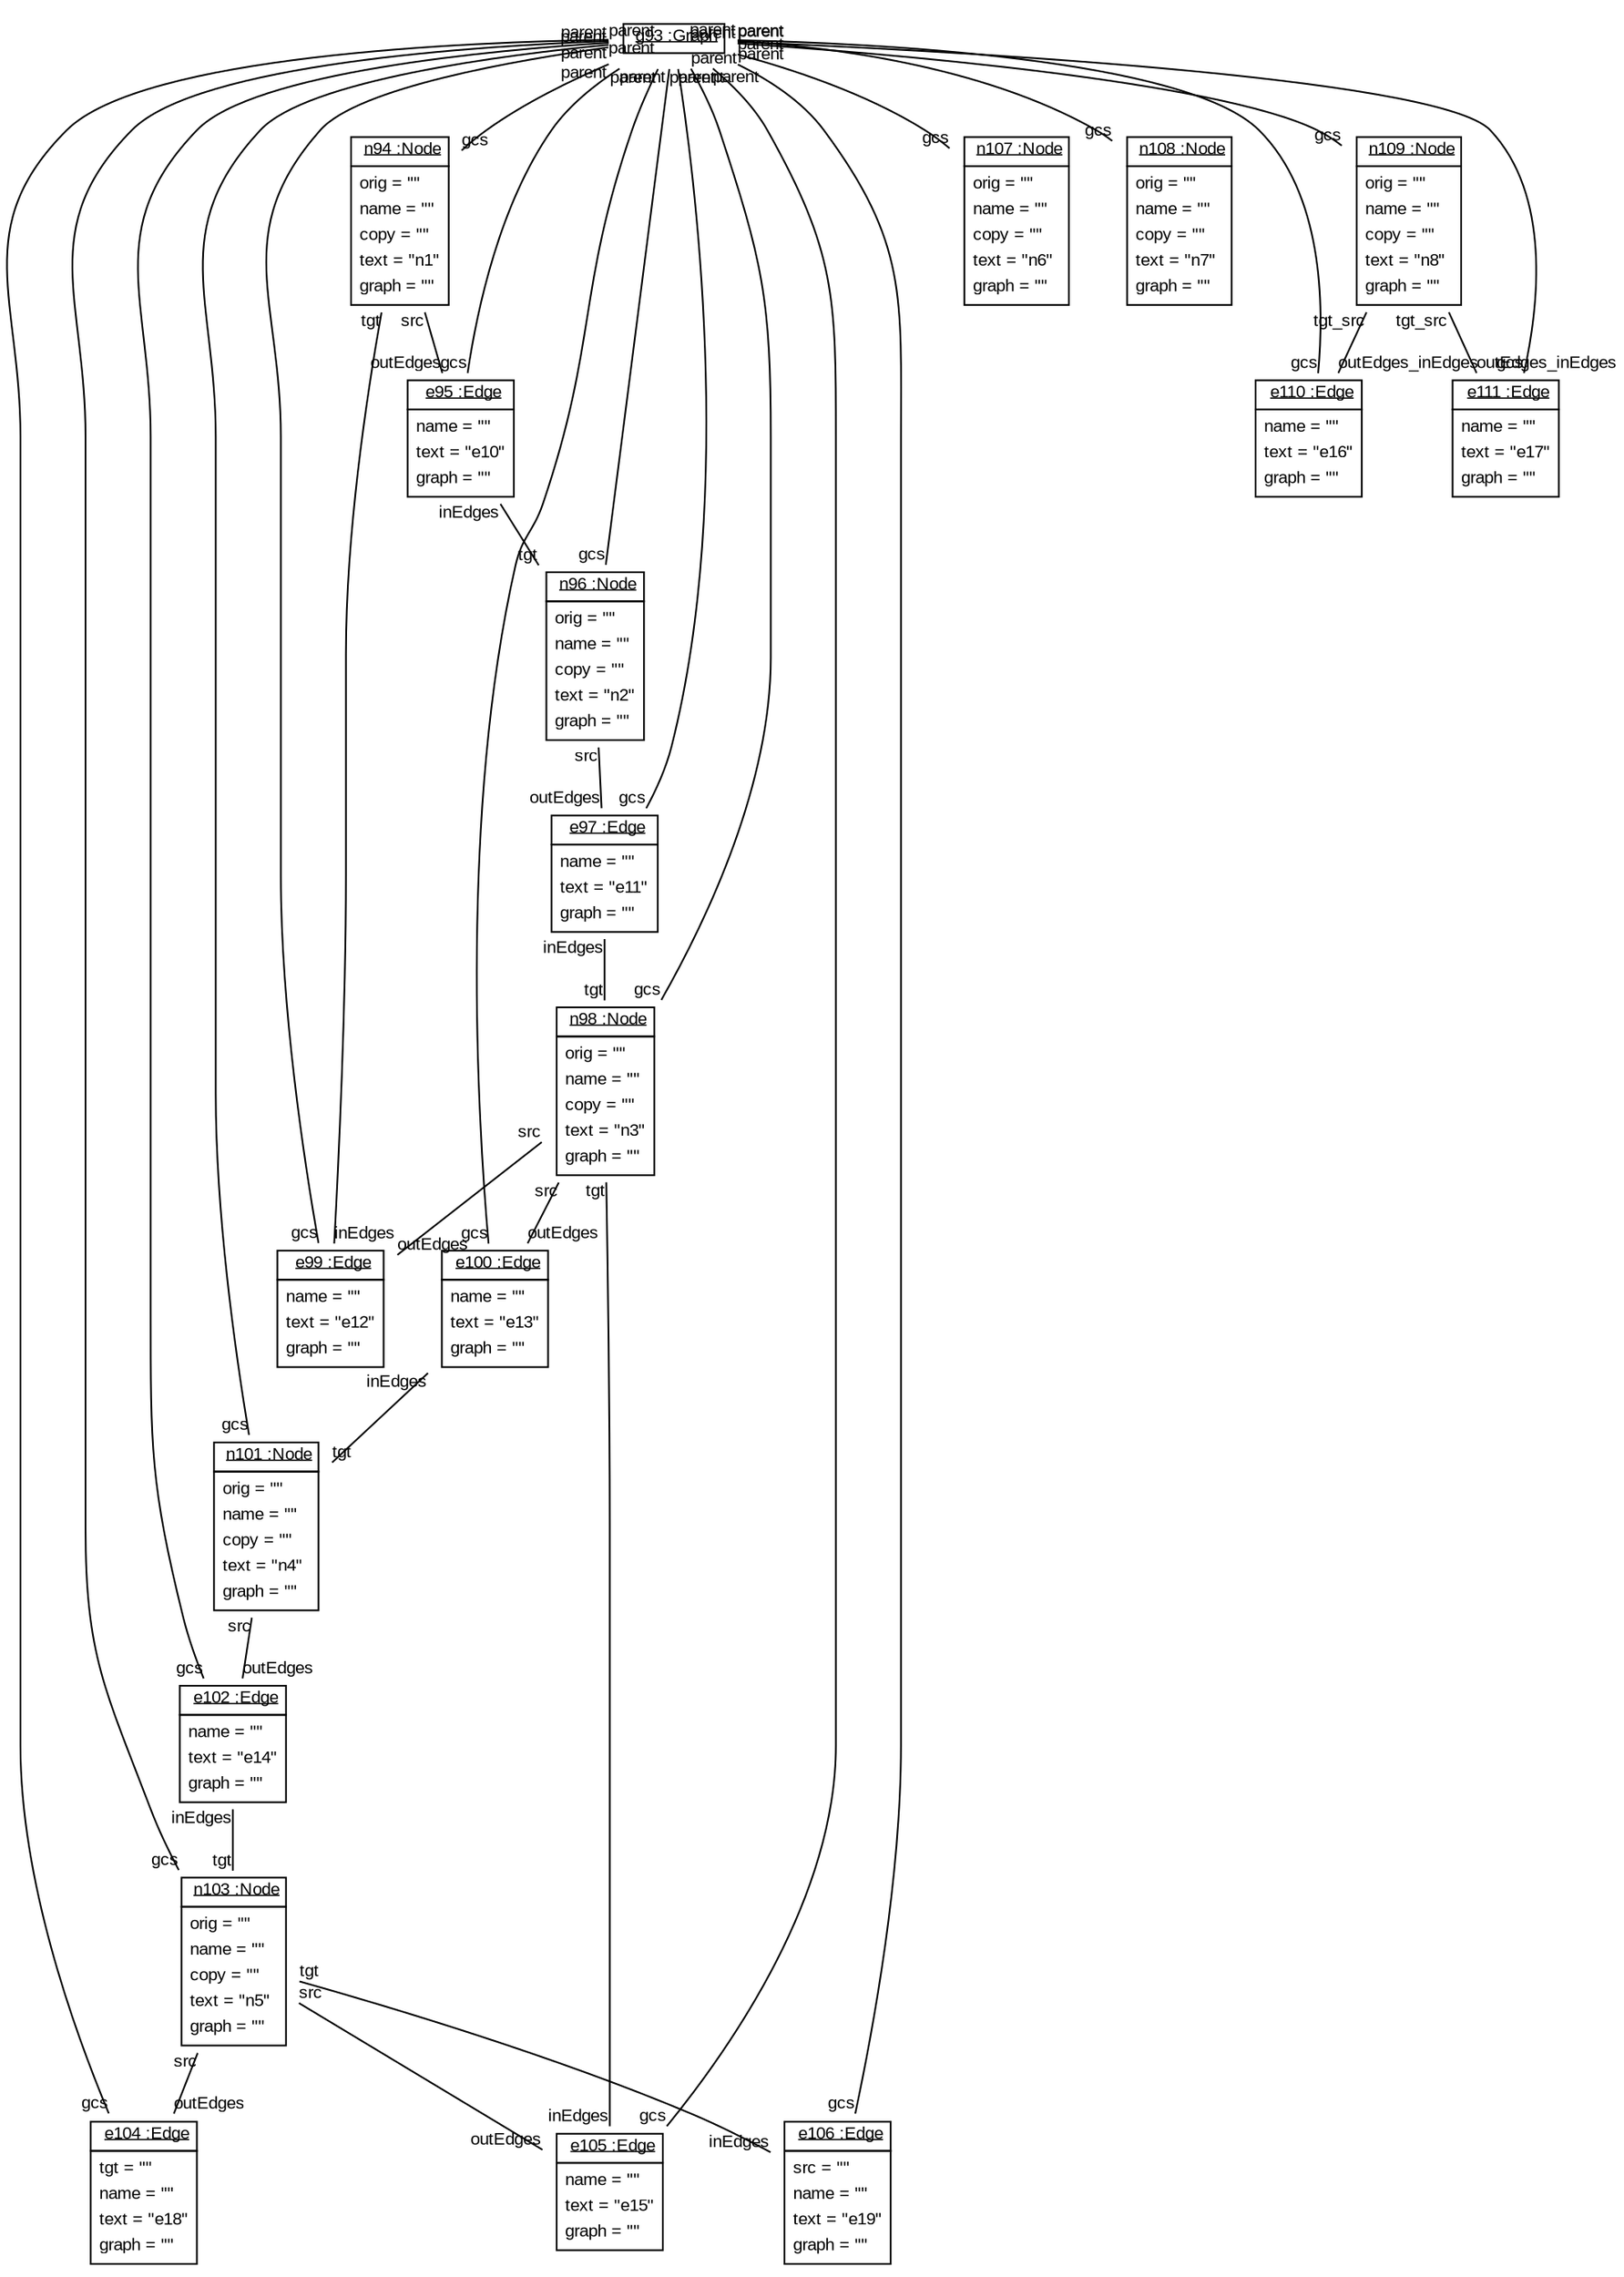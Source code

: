 graph ObjectDiagram {
   node [shape = none, fontsize = 10, fontname = "Arial"];
   edge [fontsize = 10, fontname = "Arial"];
   compound=true;

g93 [label=<<table border='0' cellborder='1' cellspacing='0'> <tr> <td href="../examples/org/sdmlib/examples/helloworld/model/Graph.java"> <u>g93 :Graph</u></td></tr></table>>];
n94 [label=<<table border='0' cellborder='1' cellspacing='0'> <tr> <td href="../examples/org/sdmlib/examples/helloworld/model/Node.java"> <u>n94 :Node</u></td></tr><tr><td><table border='0' cellborder='0' cellspacing='0'><tr><td align='left'>orig = ""</td></tr><tr><td align='left'>name = ""</td></tr><tr><td align='left'>copy = ""</td></tr><tr><td align='left'>text = "n1"</td></tr><tr><td align='left'>graph = ""</td></tr></table></td></tr></table>>];
e95 [label=<<table border='0' cellborder='1' cellspacing='0'> <tr> <td href="../examples/org/sdmlib/examples/helloworld/model/Edge.java"> <u>e95 :Edge</u></td></tr><tr><td><table border='0' cellborder='0' cellspacing='0'><tr><td align='left'>name = ""</td></tr><tr><td align='left'>text = "e10"</td></tr><tr><td align='left'>graph = ""</td></tr></table></td></tr></table>>];
n96 [label=<<table border='0' cellborder='1' cellspacing='0'> <tr> <td href="../examples/org/sdmlib/examples/helloworld/model/Node.java"> <u>n96 :Node</u></td></tr><tr><td><table border='0' cellborder='0' cellspacing='0'><tr><td align='left'>orig = ""</td></tr><tr><td align='left'>name = ""</td></tr><tr><td align='left'>copy = ""</td></tr><tr><td align='left'>text = "n2"</td></tr><tr><td align='left'>graph = ""</td></tr></table></td></tr></table>>];
e97 [label=<<table border='0' cellborder='1' cellspacing='0'> <tr> <td href="../examples/org/sdmlib/examples/helloworld/model/Edge.java"> <u>e97 :Edge</u></td></tr><tr><td><table border='0' cellborder='0' cellspacing='0'><tr><td align='left'>name = ""</td></tr><tr><td align='left'>text = "e11"</td></tr><tr><td align='left'>graph = ""</td></tr></table></td></tr></table>>];
n98 [label=<<table border='0' cellborder='1' cellspacing='0'> <tr> <td href="../examples/org/sdmlib/examples/helloworld/model/Node.java"> <u>n98 :Node</u></td></tr><tr><td><table border='0' cellborder='0' cellspacing='0'><tr><td align='left'>orig = ""</td></tr><tr><td align='left'>name = ""</td></tr><tr><td align='left'>copy = ""</td></tr><tr><td align='left'>text = "n3"</td></tr><tr><td align='left'>graph = ""</td></tr></table></td></tr></table>>];
e99 [label=<<table border='0' cellborder='1' cellspacing='0'> <tr> <td href="../examples/org/sdmlib/examples/helloworld/model/Edge.java"> <u>e99 :Edge</u></td></tr><tr><td><table border='0' cellborder='0' cellspacing='0'><tr><td align='left'>name = ""</td></tr><tr><td align='left'>text = "e12"</td></tr><tr><td align='left'>graph = ""</td></tr></table></td></tr></table>>];
e100 [label=<<table border='0' cellborder='1' cellspacing='0'> <tr> <td href="../examples/org/sdmlib/examples/helloworld/model/Edge.java"> <u>e100 :Edge</u></td></tr><tr><td><table border='0' cellborder='0' cellspacing='0'><tr><td align='left'>name = ""</td></tr><tr><td align='left'>text = "e13"</td></tr><tr><td align='left'>graph = ""</td></tr></table></td></tr></table>>];
n101 [label=<<table border='0' cellborder='1' cellspacing='0'> <tr> <td href="../examples/org/sdmlib/examples/helloworld/model/Node.java"> <u>n101 :Node</u></td></tr><tr><td><table border='0' cellborder='0' cellspacing='0'><tr><td align='left'>orig = ""</td></tr><tr><td align='left'>name = ""</td></tr><tr><td align='left'>copy = ""</td></tr><tr><td align='left'>text = "n4"</td></tr><tr><td align='left'>graph = ""</td></tr></table></td></tr></table>>];
e102 [label=<<table border='0' cellborder='1' cellspacing='0'> <tr> <td href="../examples/org/sdmlib/examples/helloworld/model/Edge.java"> <u>e102 :Edge</u></td></tr><tr><td><table border='0' cellborder='0' cellspacing='0'><tr><td align='left'>name = ""</td></tr><tr><td align='left'>text = "e14"</td></tr><tr><td align='left'>graph = ""</td></tr></table></td></tr></table>>];
n103 [label=<<table border='0' cellborder='1' cellspacing='0'> <tr> <td href="../examples/org/sdmlib/examples/helloworld/model/Node.java"> <u>n103 :Node</u></td></tr><tr><td><table border='0' cellborder='0' cellspacing='0'><tr><td align='left'>orig = ""</td></tr><tr><td align='left'>name = ""</td></tr><tr><td align='left'>copy = ""</td></tr><tr><td align='left'>text = "n5"</td></tr><tr><td align='left'>graph = ""</td></tr></table></td></tr></table>>];
e104 [label=<<table border='0' cellborder='1' cellspacing='0'> <tr> <td href="../examples/org/sdmlib/examples/helloworld/model/Edge.java"> <u>e104 :Edge</u></td></tr><tr><td><table border='0' cellborder='0' cellspacing='0'><tr><td align='left'>tgt = ""</td></tr><tr><td align='left'>name = ""</td></tr><tr><td align='left'>text = "e18"</td></tr><tr><td align='left'>graph = ""</td></tr></table></td></tr></table>>];
e105 [label=<<table border='0' cellborder='1' cellspacing='0'> <tr> <td href="../examples/org/sdmlib/examples/helloworld/model/Edge.java"> <u>e105 :Edge</u></td></tr><tr><td><table border='0' cellborder='0' cellspacing='0'><tr><td align='left'>name = ""</td></tr><tr><td align='left'>text = "e15"</td></tr><tr><td align='left'>graph = ""</td></tr></table></td></tr></table>>];
e106 [label=<<table border='0' cellborder='1' cellspacing='0'> <tr> <td href="../examples/org/sdmlib/examples/helloworld/model/Edge.java"> <u>e106 :Edge</u></td></tr><tr><td><table border='0' cellborder='0' cellspacing='0'><tr><td align='left'>src = ""</td></tr><tr><td align='left'>name = ""</td></tr><tr><td align='left'>text = "e19"</td></tr><tr><td align='left'>graph = ""</td></tr></table></td></tr></table>>];
n107 [label=<<table border='0' cellborder='1' cellspacing='0'> <tr> <td href="../examples/org/sdmlib/examples/helloworld/model/Node.java"> <u>n107 :Node</u></td></tr><tr><td><table border='0' cellborder='0' cellspacing='0'><tr><td align='left'>orig = ""</td></tr><tr><td align='left'>name = ""</td></tr><tr><td align='left'>copy = ""</td></tr><tr><td align='left'>text = "n6"</td></tr><tr><td align='left'>graph = ""</td></tr></table></td></tr></table>>];
n108 [label=<<table border='0' cellborder='1' cellspacing='0'> <tr> <td href="../examples/org/sdmlib/examples/helloworld/model/Node.java"> <u>n108 :Node</u></td></tr><tr><td><table border='0' cellborder='0' cellspacing='0'><tr><td align='left'>orig = ""</td></tr><tr><td align='left'>name = ""</td></tr><tr><td align='left'>copy = ""</td></tr><tr><td align='left'>text = "n7"</td></tr><tr><td align='left'>graph = ""</td></tr></table></td></tr></table>>];
n109 [label=<<table border='0' cellborder='1' cellspacing='0'> <tr> <td href="../examples/org/sdmlib/examples/helloworld/model/Node.java"> <u>n109 :Node</u></td></tr><tr><td><table border='0' cellborder='0' cellspacing='0'><tr><td align='left'>orig = ""</td></tr><tr><td align='left'>name = ""</td></tr><tr><td align='left'>copy = ""</td></tr><tr><td align='left'>text = "n8"</td></tr><tr><td align='left'>graph = ""</td></tr></table></td></tr></table>>];
e110 [label=<<table border='0' cellborder='1' cellspacing='0'> <tr> <td href="../examples/org/sdmlib/examples/helloworld/model/Edge.java"> <u>e110 :Edge</u></td></tr><tr><td><table border='0' cellborder='0' cellspacing='0'><tr><td align='left'>name = ""</td></tr><tr><td align='left'>text = "e16"</td></tr><tr><td align='left'>graph = ""</td></tr></table></td></tr></table>>];
e111 [label=<<table border='0' cellborder='1' cellspacing='0'> <tr> <td href="../examples/org/sdmlib/examples/helloworld/model/Edge.java"> <u>e111 :Edge</u></td></tr><tr><td><table border='0' cellborder='0' cellspacing='0'><tr><td align='left'>name = ""</td></tr><tr><td align='left'>text = "e17"</td></tr><tr><td align='left'>graph = ""</td></tr></table></td></tr></table>>];

g93 -- n94 [headlabel = "gcs" taillabel = "parent"];
g93 -- e95 [headlabel = "gcs" taillabel = "parent"];
g93 -- n96 [headlabel = "gcs" taillabel = "parent"];
g93 -- e97 [headlabel = "gcs" taillabel = "parent"];
g93 -- n98 [headlabel = "gcs" taillabel = "parent"];
g93 -- e99 [headlabel = "gcs" taillabel = "parent"];
g93 -- e100 [headlabel = "gcs" taillabel = "parent"];
g93 -- n101 [headlabel = "gcs" taillabel = "parent"];
g93 -- e102 [headlabel = "gcs" taillabel = "parent"];
g93 -- n103 [headlabel = "gcs" taillabel = "parent"];
g93 -- e104 [headlabel = "gcs" taillabel = "parent"];
g93 -- e105 [headlabel = "gcs" taillabel = "parent"];
g93 -- e106 [headlabel = "gcs" taillabel = "parent"];
g93 -- n107 [headlabel = "gcs" taillabel = "parent"];
g93 -- n108 [headlabel = "gcs" taillabel = "parent"];
g93 -- n109 [headlabel = "gcs" taillabel = "parent"];
g93 -- e110 [headlabel = "gcs" taillabel = "parent"];
g93 -- e111 [headlabel = "gcs" taillabel = "parent"];
n94 -- e95 [headlabel = "outEdges" taillabel = "src"];
n94 -- e99 [headlabel = "inEdges" taillabel = "tgt"];
e95 -- n96 [headlabel = "tgt" taillabel = "inEdges"];
n96 -- e97 [headlabel = "outEdges" taillabel = "src"];
e97 -- n98 [headlabel = "tgt" taillabel = "inEdges"];
n98 -- e99 [headlabel = "outEdges" taillabel = "src"];
n98 -- e100 [headlabel = "outEdges" taillabel = "src"];
n98 -- e105 [headlabel = "inEdges" taillabel = "tgt"];
e100 -- n101 [headlabel = "tgt" taillabel = "inEdges"];
n101 -- e102 [headlabel = "outEdges" taillabel = "src"];
e102 -- n103 [headlabel = "tgt" taillabel = "inEdges"];
n103 -- e104 [headlabel = "outEdges" taillabel = "src"];
n103 -- e105 [headlabel = "outEdges" taillabel = "src"];
n103 -- e106 [headlabel = "inEdges" taillabel = "tgt"];
n109 -- e110 [headlabel = "outEdges_inEdges" taillabel = "tgt_src"];
n109 -- e111 [headlabel = "outEdges_inEdges" taillabel = "tgt_src"];
}
